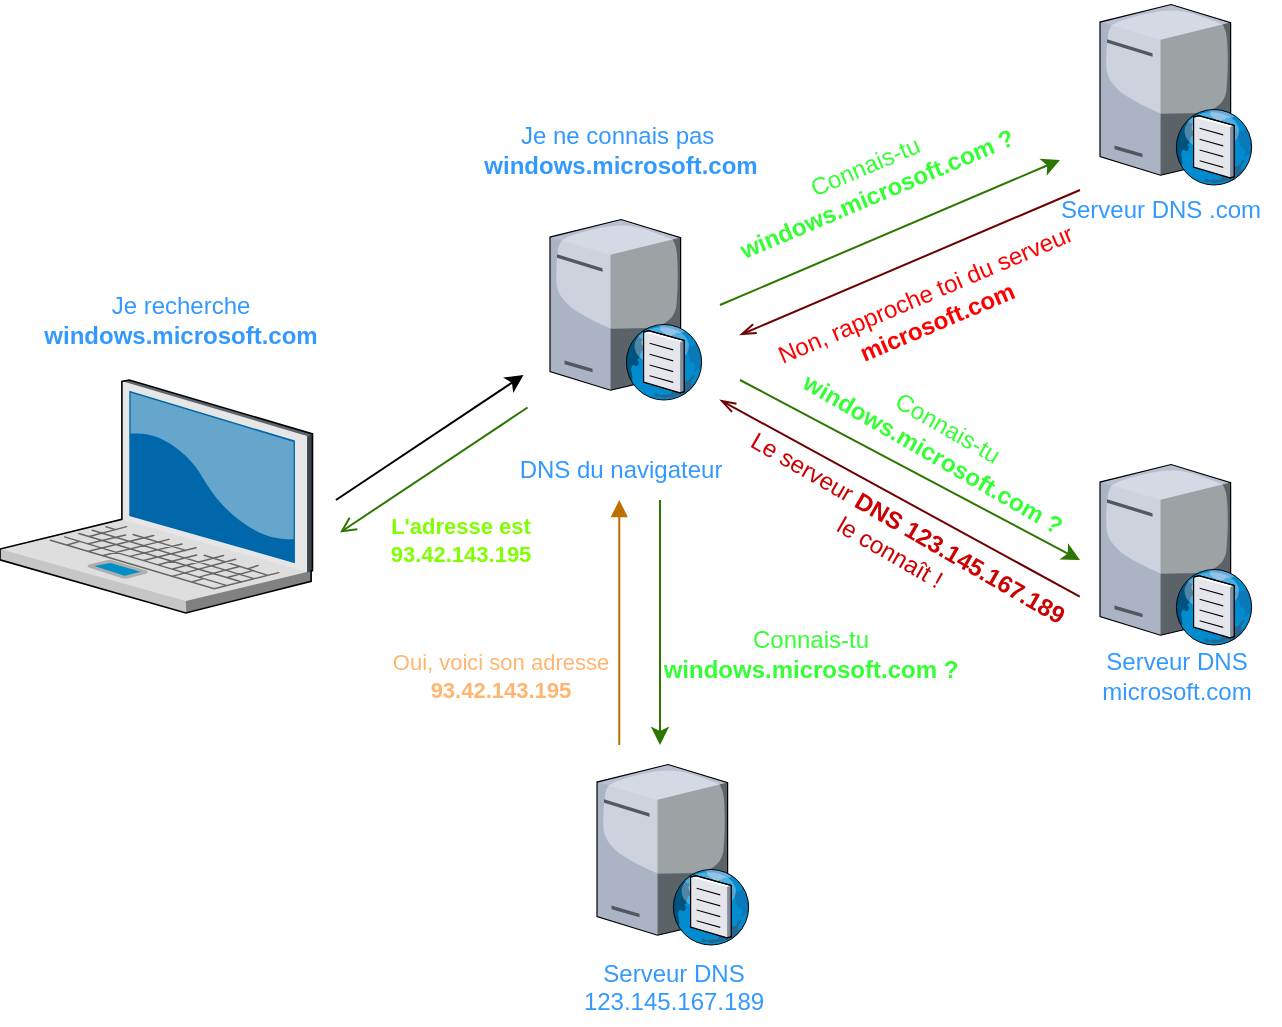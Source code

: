 <mxfile version="22.1.2" type="device">
  <diagram name="Page-1" id="PU5at0qruYxNhP-q7vZB">
    <mxGraphModel dx="787" dy="574" grid="1" gridSize="10" guides="1" tooltips="1" connect="1" arrows="1" fold="1" page="1" pageScale="1" pageWidth="827" pageHeight="1169" math="0" shadow="0">
      <root>
        <mxCell id="0" />
        <mxCell id="1" parent="0" />
        <mxCell id="Vp6TtFTdUvDTBwigZ3BM-1" value="" style="verticalLabelPosition=bottom;sketch=0;aspect=fixed;html=1;verticalAlign=top;strokeColor=none;align=center;outlineConnect=0;shape=mxgraph.citrix.dns_server;" vertex="1" parent="1">
          <mxGeometry x="650" y="150" width="76.5" height="92.5" as="geometry" />
        </mxCell>
        <mxCell id="Vp6TtFTdUvDTBwigZ3BM-2" value="" style="verticalLabelPosition=bottom;sketch=0;aspect=fixed;html=1;verticalAlign=top;strokeColor=none;align=center;outlineConnect=0;shape=mxgraph.citrix.dns_server;" vertex="1" parent="1">
          <mxGeometry x="650" y="380" width="76.5" height="92.5" as="geometry" />
        </mxCell>
        <mxCell id="Vp6TtFTdUvDTBwigZ3BM-3" value="" style="verticalLabelPosition=bottom;sketch=0;aspect=fixed;html=1;verticalAlign=top;strokeColor=none;align=center;outlineConnect=0;shape=mxgraph.citrix.dns_server;" vertex="1" parent="1">
          <mxGeometry x="398.5" y="530" width="76.5" height="92.5" as="geometry" />
        </mxCell>
        <mxCell id="Vp6TtFTdUvDTBwigZ3BM-4" value="" style="verticalLabelPosition=bottom;sketch=0;aspect=fixed;html=1;verticalAlign=top;strokeColor=none;align=center;outlineConnect=0;shape=mxgraph.citrix.laptop_2;" vertex="1" parent="1">
          <mxGeometry x="100" y="340" width="156.23" height="116.5" as="geometry" />
        </mxCell>
        <mxCell id="Vp6TtFTdUvDTBwigZ3BM-5" value="&lt;font&gt;Je recherche &lt;br&gt;&lt;b&gt;windows.microsoft.com&lt;/b&gt;&lt;/font&gt;" style="text;html=1;align=center;verticalAlign=middle;resizable=0;points=[];autosize=1;strokeColor=none;fillColor=none;fontColor=#3399FF;" vertex="1" parent="1">
          <mxGeometry x="110" y="290" width="160" height="40" as="geometry" />
        </mxCell>
        <mxCell id="Vp6TtFTdUvDTBwigZ3BM-6" value="" style="edgeStyle=none;orthogonalLoop=1;jettySize=auto;html=1;rounded=0;" edge="1" parent="1">
          <mxGeometry width="100" relative="1" as="geometry">
            <mxPoint x="267.98" y="400" as="sourcePoint" />
            <mxPoint x="361.75" y="337.5" as="targetPoint" />
            <Array as="points" />
          </mxGeometry>
        </mxCell>
        <mxCell id="Vp6TtFTdUvDTBwigZ3BM-7" value="" style="verticalLabelPosition=bottom;sketch=0;aspect=fixed;html=1;verticalAlign=top;strokeColor=none;align=center;outlineConnect=0;shape=mxgraph.citrix.dns_server;" vertex="1" parent="1">
          <mxGeometry x="375" y="257.5" width="76.5" height="92.5" as="geometry" />
        </mxCell>
        <mxCell id="Vp6TtFTdUvDTBwigZ3BM-8" value="DNS du navigateur" style="text;html=1;align=center;verticalAlign=middle;resizable=0;points=[];autosize=1;strokeColor=none;fillColor=none;fontColor=#3399FF;" vertex="1" parent="1">
          <mxGeometry x="350" y="370" width="120" height="30" as="geometry" />
        </mxCell>
        <mxCell id="Vp6TtFTdUvDTBwigZ3BM-9" value="Je ne connais pas&amp;nbsp;&lt;br&gt;&lt;b&gt;windows.microsoft.com&lt;/b&gt;" style="text;html=1;align=center;verticalAlign=middle;resizable=0;points=[];autosize=1;strokeColor=none;fillColor=none;fontColor=#3399FF;" vertex="1" parent="1">
          <mxGeometry x="330" y="205" width="160" height="40" as="geometry" />
        </mxCell>
        <mxCell id="Vp6TtFTdUvDTBwigZ3BM-10" value="" style="edgeStyle=none;orthogonalLoop=1;jettySize=auto;html=1;rounded=0;fontColor=#80FF00;labelBorderColor=#80FF00;fillColor=#60a917;strokeColor=#2D7600;" edge="1" parent="1">
          <mxGeometry width="100" relative="1" as="geometry">
            <mxPoint x="460" y="302.5" as="sourcePoint" />
            <mxPoint x="630" y="230" as="targetPoint" />
            <Array as="points" />
          </mxGeometry>
        </mxCell>
        <mxCell id="Vp6TtFTdUvDTBwigZ3BM-11" value="&lt;font color=&quot;#33ff33&quot;&gt;Connais-tu&lt;br&gt;&lt;b&gt;windows.microsoft.com ?&lt;/b&gt;&lt;/font&gt;" style="text;html=1;align=center;verticalAlign=middle;resizable=0;points=[];autosize=1;strokeColor=none;fillColor=none;fontColor=#3399FF;rotation=-23;" vertex="1" parent="1">
          <mxGeometry x="450" y="220" width="170" height="40" as="geometry" />
        </mxCell>
        <mxCell id="Vp6TtFTdUvDTBwigZ3BM-13" value="" style="edgeStyle=none;orthogonalLoop=1;jettySize=auto;html=1;rounded=0;fontColor=#80FF00;labelBorderColor=#80FF00;fillColor=#a20025;strokeColor=#6F0000;endArrow=none;endFill=0;startArrow=openThin;startFill=0;" edge="1" parent="1">
          <mxGeometry width="100" relative="1" as="geometry">
            <mxPoint x="470" y="317.5" as="sourcePoint" />
            <mxPoint x="640" y="245" as="targetPoint" />
            <Array as="points" />
          </mxGeometry>
        </mxCell>
        <mxCell id="Vp6TtFTdUvDTBwigZ3BM-15" value="Serveur DNS .com" style="text;html=1;align=center;verticalAlign=middle;resizable=0;points=[];autosize=1;strokeColor=none;fillColor=none;fontColor=#3399FF;" vertex="1" parent="1">
          <mxGeometry x="620" y="240" width="120" height="30" as="geometry" />
        </mxCell>
        <mxCell id="Vp6TtFTdUvDTBwigZ3BM-16" value="&lt;font color=&quot;#ff0000&quot;&gt;Non, rapproche toi du serveur &lt;br&gt;&lt;b&gt;microsoft.com&lt;/b&gt;&lt;/font&gt;" style="text;html=1;align=center;verticalAlign=middle;resizable=0;points=[];autosize=1;strokeColor=none;fillColor=none;fontColor=#3399FF;rotation=-23;" vertex="1" parent="1">
          <mxGeometry x="475" y="283.75" width="180" height="40" as="geometry" />
        </mxCell>
        <mxCell id="Vp6TtFTdUvDTBwigZ3BM-17" value="" style="edgeStyle=none;orthogonalLoop=1;jettySize=auto;html=1;rounded=0;fontColor=#80FF00;labelBorderColor=#80FF00;fillColor=#60a917;strokeColor=#2D7600;" edge="1" parent="1">
          <mxGeometry width="100" relative="1" as="geometry">
            <mxPoint x="470" y="340" as="sourcePoint" />
            <mxPoint x="640" y="430" as="targetPoint" />
            <Array as="points" />
          </mxGeometry>
        </mxCell>
        <mxCell id="Vp6TtFTdUvDTBwigZ3BM-18" value="&lt;font color=&quot;#33ff33&quot;&gt;Connais-tu&lt;br&gt;&lt;b&gt;windows.microsoft.com ?&lt;/b&gt;&lt;/font&gt;" style="text;html=1;align=center;verticalAlign=middle;resizable=0;points=[];autosize=1;strokeColor=none;fillColor=none;fontColor=#3399FF;rotation=30;" vertex="1" parent="1">
          <mxGeometry x="485" y="350" width="170" height="40" as="geometry" />
        </mxCell>
        <mxCell id="Vp6TtFTdUvDTBwigZ3BM-19" value="Serveur DNS &lt;br&gt;microsoft.com" style="text;html=1;align=center;verticalAlign=middle;resizable=0;points=[];autosize=1;strokeColor=none;fillColor=none;fontColor=#3399FF;" vertex="1" parent="1">
          <mxGeometry x="638.25" y="467.5" width="100" height="40" as="geometry" />
        </mxCell>
        <mxCell id="Vp6TtFTdUvDTBwigZ3BM-20" value="" style="edgeStyle=none;orthogonalLoop=1;jettySize=auto;html=1;rounded=0;fontColor=#80FF00;labelBorderColor=#80FF00;fillColor=#a20025;strokeColor=#6F0000;endArrow=none;endFill=0;startArrow=openThin;startFill=0;entryX=0.96;entryY=-0.011;entryDx=0;entryDy=0;entryPerimeter=0;" edge="1" parent="1" target="Vp6TtFTdUvDTBwigZ3BM-21">
          <mxGeometry width="100" relative="1" as="geometry">
            <mxPoint x="460" y="350" as="sourcePoint" />
            <mxPoint x="630" y="442" as="targetPoint" />
            <Array as="points" />
          </mxGeometry>
        </mxCell>
        <mxCell id="Vp6TtFTdUvDTBwigZ3BM-21" value="&lt;font color=&quot;#cc0000&quot;&gt;Le serveur &lt;b&gt;DNS&amp;nbsp;123.145.167.189&lt;/b&gt;&lt;br&gt;le connaît !&amp;nbsp;&lt;/font&gt;" style="text;html=1;align=center;verticalAlign=middle;resizable=0;points=[];autosize=1;strokeColor=none;fillColor=none;fontColor=#3399FF;rotation=30;" vertex="1" parent="1">
          <mxGeometry x="450" y="400" width="200" height="40" as="geometry" />
        </mxCell>
        <mxCell id="Vp6TtFTdUvDTBwigZ3BM-22" value="" style="edgeStyle=none;orthogonalLoop=1;jettySize=auto;html=1;rounded=0;fontColor=#80FF00;labelBorderColor=#80FF00;fillColor=#60a917;strokeColor=#2D7600;" edge="1" parent="1">
          <mxGeometry width="100" relative="1" as="geometry">
            <mxPoint x="430" y="400" as="sourcePoint" />
            <mxPoint x="430" y="522.5" as="targetPoint" />
            <Array as="points" />
          </mxGeometry>
        </mxCell>
        <mxCell id="Vp6TtFTdUvDTBwigZ3BM-23" value="&lt;font color=&quot;#33ff33&quot;&gt;Connais-tu&lt;br&gt;&lt;b&gt;windows.microsoft.com ?&lt;/b&gt;&lt;/font&gt;" style="text;html=1;align=center;verticalAlign=middle;resizable=0;points=[];autosize=1;strokeColor=none;fillColor=none;fontColor=#3399FF;rotation=0;" vertex="1" parent="1">
          <mxGeometry x="420" y="456.5" width="170" height="40" as="geometry" />
        </mxCell>
        <mxCell id="Vp6TtFTdUvDTBwigZ3BM-24" value="&lt;span style=&quot;font-family: Helvetica; font-size: 12px; font-style: normal; font-variant-ligatures: normal; font-variant-caps: normal; font-weight: 400; letter-spacing: normal; orphans: 2; text-indent: 0px; text-transform: none; widows: 2; word-spacing: 0px; -webkit-text-stroke-width: 0px; text-decoration-thickness: initial; text-decoration-style: initial; text-decoration-color: initial; float: none; display: inline !important;&quot;&gt;&lt;font color=&quot;#3399ff&quot;&gt;Serveur DNS 123.145.167.189&lt;/font&gt;&lt;/span&gt;" style="text;whiteSpace=wrap;html=1;align=center;labelBackgroundColor=none;" vertex="1" parent="1">
          <mxGeometry x="361.75" y="622.5" width="150" height="40" as="geometry" />
        </mxCell>
        <mxCell id="Vp6TtFTdUvDTBwigZ3BM-25" value="" style="edgeStyle=none;orthogonalLoop=1;jettySize=auto;html=1;rounded=0;fontColor=#80FF00;labelBorderColor=#80FF00;fillColor=#f0a30a;strokeColor=#BD7000;startArrow=block;startFill=1;endArrow=none;endFill=0;" edge="1" parent="1">
          <mxGeometry width="100" relative="1" as="geometry">
            <mxPoint x="409.64" y="400" as="sourcePoint" />
            <mxPoint x="409.64" y="522.5" as="targetPoint" />
            <Array as="points" />
          </mxGeometry>
        </mxCell>
        <mxCell id="Vp6TtFTdUvDTBwigZ3BM-26" value="Oui, voici son adresse&lt;br&gt;&lt;b&gt;93.42.143.195&lt;/b&gt;" style="edgeLabel;html=1;align=center;verticalAlign=middle;resizable=0;points=[];fontColor=#FFB570;labelBackgroundColor=none;" vertex="1" connectable="0" parent="Vp6TtFTdUvDTBwigZ3BM-25">
          <mxGeometry x="0.63" y="-3" relative="1" as="geometry">
            <mxPoint x="-57" y="-12" as="offset" />
          </mxGeometry>
        </mxCell>
        <mxCell id="Vp6TtFTdUvDTBwigZ3BM-27" value="" style="edgeStyle=none;orthogonalLoop=1;jettySize=auto;html=1;rounded=0;startArrow=open;startFill=0;endArrow=none;endFill=0;fillColor=#60a917;strokeColor=#2D7600;" edge="1" parent="1">
          <mxGeometry width="100" relative="1" as="geometry">
            <mxPoint x="270" y="416.25" as="sourcePoint" />
            <mxPoint x="363.77" y="353.75" as="targetPoint" />
            <Array as="points" />
          </mxGeometry>
        </mxCell>
        <mxCell id="Vp6TtFTdUvDTBwigZ3BM-28" value="&lt;b style=&quot;&quot;&gt;L&#39;adresse est&lt;br&gt;93.42.143.195&lt;/b&gt;" style="edgeLabel;html=1;align=center;verticalAlign=middle;resizable=0;points=[];fontColor=#80FF00;labelBackgroundColor=none;" vertex="1" connectable="0" parent="Vp6TtFTdUvDTBwigZ3BM-27">
          <mxGeometry x="-0.127" y="-2" relative="1" as="geometry">
            <mxPoint x="18" y="29" as="offset" />
          </mxGeometry>
        </mxCell>
      </root>
    </mxGraphModel>
  </diagram>
</mxfile>
